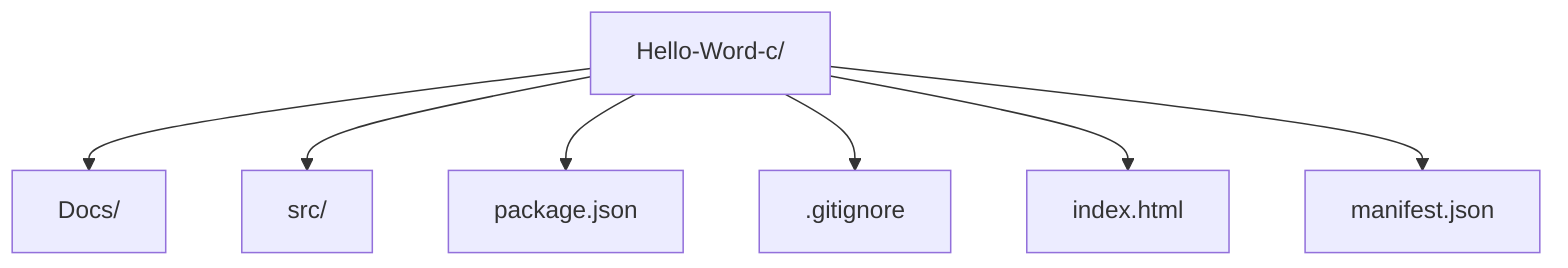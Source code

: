 flowchart TD
  A[Hello-Word-c/]
  A --> B[Docs/]
  A --> C[src/]
  A --> D[package.json]
  A --> E[.gitignore]
  A --> F[index.html]
  A --> G[manifest.json]